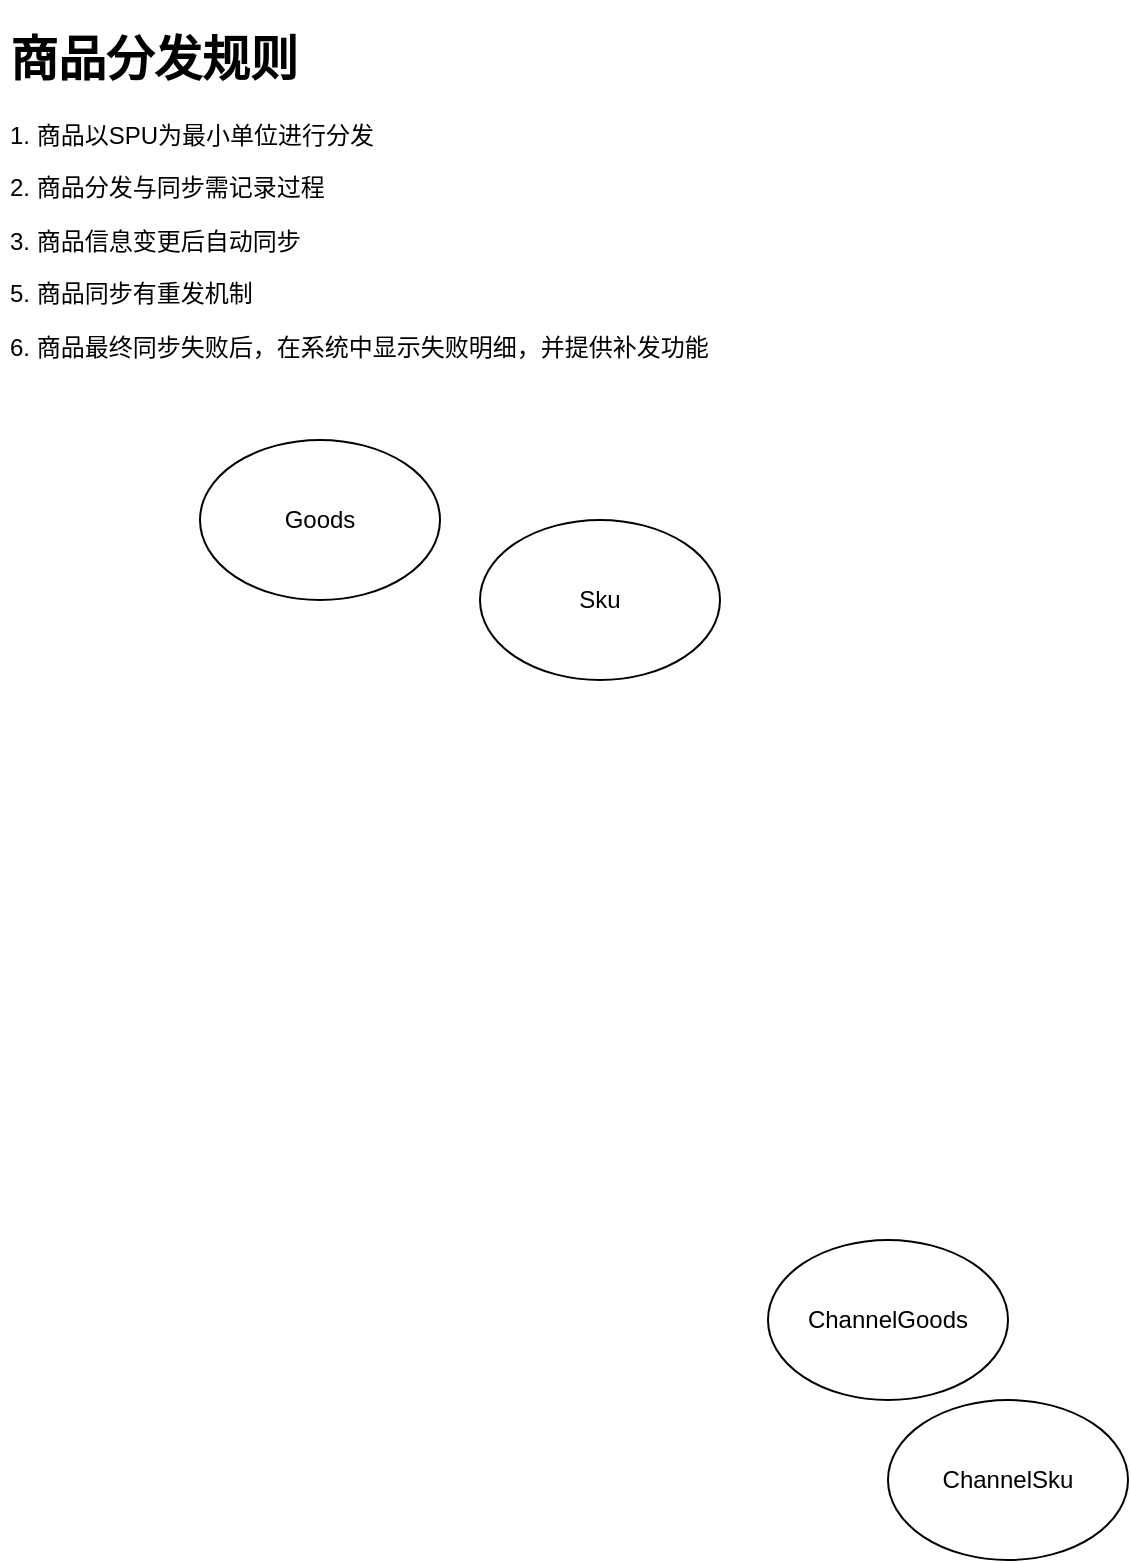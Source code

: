 <mxfile version="14.4.9" type="github">
  <diagram id="xK08Ivj7hz9250jyhYq4" name="第 1 页">
    <mxGraphModel dx="1180" dy="1079" grid="1" gridSize="10" guides="1" tooltips="1" connect="1" arrows="1" fold="1" page="1" pageScale="1" pageWidth="827" pageHeight="1169" math="0" shadow="0">
      <root>
        <mxCell id="0" />
        <mxCell id="1" parent="0" />
        <mxCell id="xwSyB9ODohMHiWN5FR5v-3" value="ChannelGoods" style="ellipse;whiteSpace=wrap;html=1;" vertex="1" parent="1">
          <mxGeometry x="414" y="640" width="120" height="80" as="geometry" />
        </mxCell>
        <mxCell id="xwSyB9ODohMHiWN5FR5v-4" value="ChannelSku" style="ellipse;whiteSpace=wrap;html=1;" vertex="1" parent="1">
          <mxGeometry x="474" y="720" width="120" height="80" as="geometry" />
        </mxCell>
        <mxCell id="xwSyB9ODohMHiWN5FR5v-5" value="Goods" style="ellipse;whiteSpace=wrap;html=1;" vertex="1" parent="1">
          <mxGeometry x="130" y="240" width="120" height="80" as="geometry" />
        </mxCell>
        <mxCell id="xwSyB9ODohMHiWN5FR5v-6" value="Sku" style="ellipse;whiteSpace=wrap;html=1;" vertex="1" parent="1">
          <mxGeometry x="270" y="280" width="120" height="80" as="geometry" />
        </mxCell>
        <mxCell id="xwSyB9ODohMHiWN5FR5v-8" value="&lt;h1&gt;商品分发规则&lt;/h1&gt;&lt;p&gt;1. 商品以SPU为最小单位进行分发&lt;/p&gt;&lt;p&gt;2. 商品分发与同步需记录过程&lt;/p&gt;&lt;p&gt;3. 商品信息变更后自动同步&lt;/p&gt;&lt;p&gt;5. 商品同步有重发机制&lt;/p&gt;&lt;p&gt;6. 商品最终同步失败后，在系统中显示失败明细，并提供补发功能&lt;/p&gt;" style="text;html=1;strokeColor=none;fillColor=none;spacing=5;spacingTop=-20;whiteSpace=wrap;overflow=hidden;rounded=0;" vertex="1" parent="1">
          <mxGeometry x="30" y="30" width="420" height="180" as="geometry" />
        </mxCell>
      </root>
    </mxGraphModel>
  </diagram>
</mxfile>
